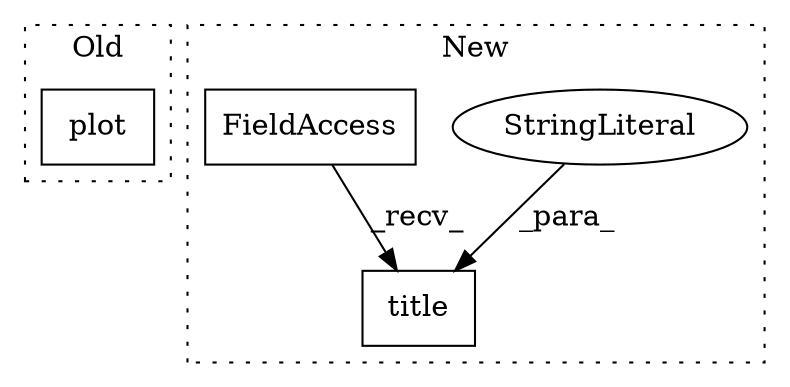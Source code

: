 digraph G {
subgraph cluster0 {
1 [label="plot" a="32" s="1274,1351" l="5,1" shape="box"];
label = "Old";
style="dotted";
}
subgraph cluster1 {
2 [label="title" a="32" s="1504,1535" l="6,1" shape="box"];
3 [label="StringLiteral" a="45" s="1510" l="25" shape="ellipse"];
4 [label="FieldAccess" a="22" s="1486" l="10" shape="box"];
label = "New";
style="dotted";
}
3 -> 2 [label="_para_"];
4 -> 2 [label="_recv_"];
}